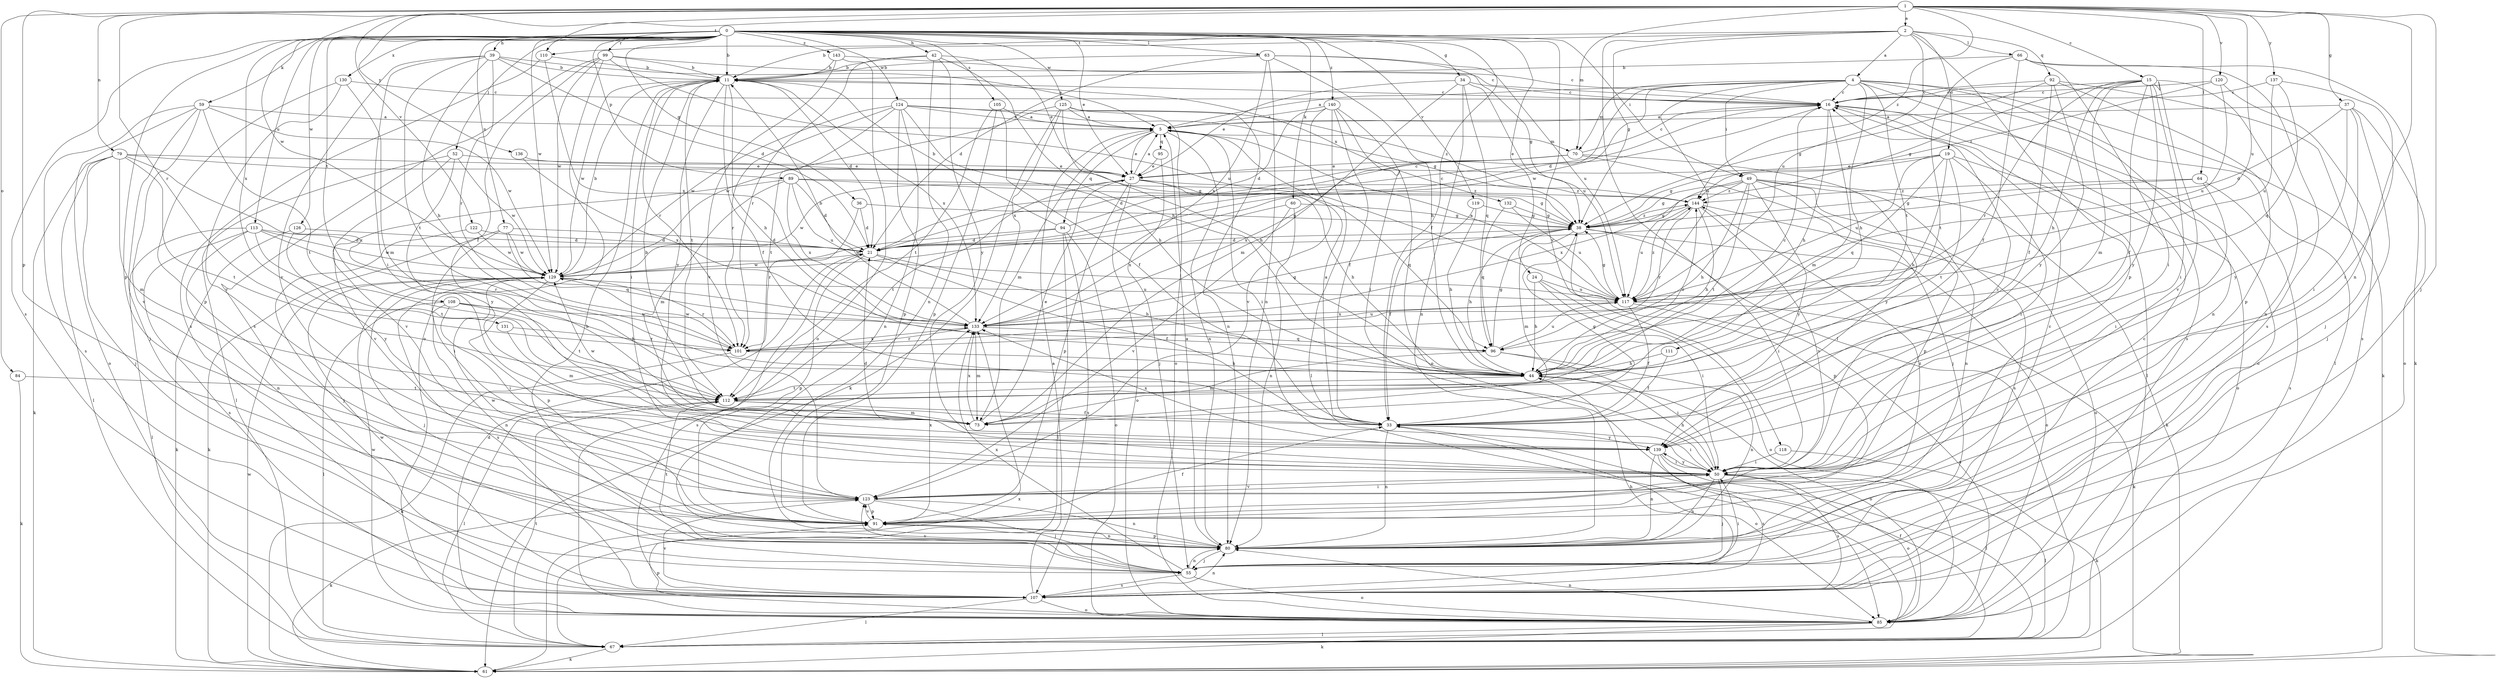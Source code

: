 strict digraph  {
0;
1;
2;
4;
5;
11;
15;
16;
19;
21;
24;
27;
33;
34;
36;
37;
38;
39;
42;
44;
49;
50;
52;
55;
59;
60;
61;
63;
64;
66;
67;
70;
73;
77;
79;
80;
84;
85;
89;
91;
92;
94;
95;
96;
99;
101;
105;
107;
108;
110;
111;
112;
113;
117;
118;
119;
120;
122;
123;
124;
125;
126;
129;
130;
131;
132;
133;
136;
137;
139;
140;
143;
144;
0 -> 11  [label=b];
0 -> 24  [label=e];
0 -> 27  [label=e];
0 -> 33  [label=f];
0 -> 34  [label=g];
0 -> 36  [label=g];
0 -> 39  [label=h];
0 -> 42  [label=h];
0 -> 49  [label=i];
0 -> 52  [label=j];
0 -> 59  [label=k];
0 -> 60  [label=k];
0 -> 63  [label=l];
0 -> 77  [label=n];
0 -> 89  [label=p];
0 -> 91  [label=p];
0 -> 99  [label=r];
0 -> 105  [label=s];
0 -> 107  [label=s];
0 -> 108  [label=t];
0 -> 113  [label=u];
0 -> 118  [label=v];
0 -> 119  [label=v];
0 -> 124  [label=w];
0 -> 125  [label=w];
0 -> 126  [label=w];
0 -> 129  [label=w];
0 -> 130  [label=x];
0 -> 131  [label=x];
0 -> 140  [label=z];
0 -> 143  [label=z];
1 -> 2  [label=a];
1 -> 15  [label=c];
1 -> 37  [label=g];
1 -> 55  [label=j];
1 -> 64  [label=l];
1 -> 70  [label=m];
1 -> 79  [label=n];
1 -> 80  [label=n];
1 -> 84  [label=o];
1 -> 91  [label=p];
1 -> 101  [label=r];
1 -> 110  [label=t];
1 -> 117  [label=u];
1 -> 120  [label=v];
1 -> 122  [label=v];
1 -> 129  [label=w];
1 -> 136  [label=y];
1 -> 137  [label=y];
1 -> 144  [label=z];
2 -> 4  [label=a];
2 -> 11  [label=b];
2 -> 19  [label=d];
2 -> 38  [label=g];
2 -> 66  [label=l];
2 -> 67  [label=l];
2 -> 91  [label=p];
2 -> 92  [label=q];
2 -> 110  [label=t];
2 -> 117  [label=u];
4 -> 5  [label=a];
4 -> 16  [label=c];
4 -> 21  [label=d];
4 -> 44  [label=h];
4 -> 49  [label=i];
4 -> 61  [label=k];
4 -> 67  [label=l];
4 -> 70  [label=m];
4 -> 80  [label=n];
4 -> 107  [label=s];
4 -> 111  [label=t];
4 -> 117  [label=u];
4 -> 129  [label=w];
5 -> 27  [label=e];
5 -> 50  [label=i];
5 -> 70  [label=m];
5 -> 73  [label=m];
5 -> 80  [label=n];
5 -> 94  [label=q];
5 -> 95  [label=q];
11 -> 16  [label=c];
11 -> 21  [label=d];
11 -> 33  [label=f];
11 -> 44  [label=h];
11 -> 50  [label=i];
11 -> 101  [label=r];
11 -> 112  [label=t];
11 -> 129  [label=w];
11 -> 132  [label=x];
11 -> 133  [label=x];
11 -> 139  [label=y];
15 -> 16  [label=c];
15 -> 33  [label=f];
15 -> 38  [label=g];
15 -> 44  [label=h];
15 -> 50  [label=i];
15 -> 73  [label=m];
15 -> 80  [label=n];
15 -> 101  [label=r];
15 -> 123  [label=v];
15 -> 139  [label=y];
16 -> 5  [label=a];
16 -> 44  [label=h];
16 -> 67  [label=l];
16 -> 73  [label=m];
16 -> 85  [label=o];
19 -> 27  [label=e];
19 -> 38  [label=g];
19 -> 44  [label=h];
19 -> 50  [label=i];
19 -> 85  [label=o];
19 -> 96  [label=q];
19 -> 112  [label=t];
19 -> 117  [label=u];
21 -> 16  [label=c];
21 -> 33  [label=f];
21 -> 44  [label=h];
21 -> 91  [label=p];
21 -> 107  [label=s];
21 -> 129  [label=w];
24 -> 44  [label=h];
24 -> 50  [label=i];
24 -> 85  [label=o];
24 -> 117  [label=u];
27 -> 5  [label=a];
27 -> 44  [label=h];
27 -> 85  [label=o];
27 -> 91  [label=p];
27 -> 96  [label=q];
27 -> 112  [label=t];
27 -> 129  [label=w];
27 -> 144  [label=z];
33 -> 5  [label=a];
33 -> 38  [label=g];
33 -> 50  [label=i];
33 -> 80  [label=n];
33 -> 85  [label=o];
33 -> 139  [label=y];
34 -> 16  [label=c];
34 -> 27  [label=e];
34 -> 73  [label=m];
34 -> 80  [label=n];
34 -> 96  [label=q];
34 -> 117  [label=u];
36 -> 21  [label=d];
36 -> 38  [label=g];
36 -> 101  [label=r];
37 -> 5  [label=a];
37 -> 21  [label=d];
37 -> 50  [label=i];
37 -> 55  [label=j];
37 -> 85  [label=o];
37 -> 139  [label=y];
38 -> 21  [label=d];
38 -> 44  [label=h];
38 -> 50  [label=i];
38 -> 73  [label=m];
38 -> 85  [label=o];
38 -> 91  [label=p];
38 -> 144  [label=z];
39 -> 5  [label=a];
39 -> 11  [label=b];
39 -> 21  [label=d];
39 -> 44  [label=h];
39 -> 50  [label=i];
39 -> 101  [label=r];
39 -> 112  [label=t];
39 -> 123  [label=v];
42 -> 11  [label=b];
42 -> 27  [label=e];
42 -> 44  [label=h];
42 -> 80  [label=n];
42 -> 101  [label=r];
42 -> 139  [label=y];
44 -> 16  [label=c];
44 -> 85  [label=o];
44 -> 112  [label=t];
44 -> 144  [label=z];
49 -> 38  [label=g];
49 -> 44  [label=h];
49 -> 61  [label=k];
49 -> 80  [label=n];
49 -> 91  [label=p];
49 -> 107  [label=s];
49 -> 112  [label=t];
49 -> 133  [label=x];
49 -> 139  [label=y];
49 -> 144  [label=z];
50 -> 16  [label=c];
50 -> 21  [label=d];
50 -> 44  [label=h];
50 -> 55  [label=j];
50 -> 67  [label=l];
50 -> 80  [label=n];
50 -> 85  [label=o];
50 -> 107  [label=s];
50 -> 123  [label=v];
50 -> 139  [label=y];
52 -> 27  [label=e];
52 -> 67  [label=l];
52 -> 123  [label=v];
52 -> 129  [label=w];
52 -> 139  [label=y];
55 -> 11  [label=b];
55 -> 16  [label=c];
55 -> 50  [label=i];
55 -> 80  [label=n];
55 -> 85  [label=o];
55 -> 107  [label=s];
55 -> 123  [label=v];
55 -> 133  [label=x];
59 -> 5  [label=a];
59 -> 55  [label=j];
59 -> 85  [label=o];
59 -> 107  [label=s];
59 -> 112  [label=t];
59 -> 123  [label=v];
59 -> 129  [label=w];
60 -> 38  [label=g];
60 -> 80  [label=n];
60 -> 123  [label=v];
60 -> 133  [label=x];
61 -> 129  [label=w];
61 -> 133  [label=x];
63 -> 11  [label=b];
63 -> 21  [label=d];
63 -> 38  [label=g];
63 -> 44  [label=h];
63 -> 80  [label=n];
63 -> 117  [label=u];
63 -> 133  [label=x];
64 -> 38  [label=g];
64 -> 50  [label=i];
64 -> 107  [label=s];
64 -> 144  [label=z];
66 -> 11  [label=b];
66 -> 33  [label=f];
66 -> 50  [label=i];
66 -> 61  [label=k];
66 -> 107  [label=s];
66 -> 112  [label=t];
67 -> 33  [label=f];
67 -> 61  [label=k];
67 -> 112  [label=t];
70 -> 16  [label=c];
70 -> 21  [label=d];
70 -> 27  [label=e];
70 -> 55  [label=j];
70 -> 133  [label=x];
70 -> 139  [label=y];
73 -> 11  [label=b];
73 -> 27  [label=e];
73 -> 129  [label=w];
73 -> 133  [label=x];
77 -> 21  [label=d];
77 -> 50  [label=i];
77 -> 61  [label=k];
77 -> 96  [label=q];
77 -> 129  [label=w];
79 -> 27  [label=e];
79 -> 38  [label=g];
79 -> 55  [label=j];
79 -> 61  [label=k];
79 -> 67  [label=l];
79 -> 73  [label=m];
79 -> 112  [label=t];
79 -> 133  [label=x];
80 -> 5  [label=a];
80 -> 16  [label=c];
80 -> 55  [label=j];
80 -> 91  [label=p];
80 -> 112  [label=t];
84 -> 61  [label=k];
84 -> 112  [label=t];
85 -> 21  [label=d];
85 -> 61  [label=k];
85 -> 67  [label=l];
85 -> 80  [label=n];
85 -> 91  [label=p];
85 -> 129  [label=w];
89 -> 21  [label=d];
89 -> 38  [label=g];
89 -> 73  [label=m];
89 -> 117  [label=u];
89 -> 123  [label=v];
89 -> 133  [label=x];
89 -> 144  [label=z];
91 -> 33  [label=f];
91 -> 80  [label=n];
91 -> 123  [label=v];
91 -> 129  [label=w];
91 -> 133  [label=x];
91 -> 144  [label=z];
92 -> 16  [label=c];
92 -> 33  [label=f];
92 -> 38  [label=g];
92 -> 55  [label=j];
92 -> 91  [label=p];
92 -> 139  [label=y];
94 -> 11  [label=b];
94 -> 16  [label=c];
94 -> 21  [label=d];
94 -> 67  [label=l];
94 -> 85  [label=o];
94 -> 107  [label=s];
94 -> 129  [label=w];
95 -> 27  [label=e];
95 -> 55  [label=j];
96 -> 38  [label=g];
96 -> 50  [label=i];
96 -> 73  [label=m];
96 -> 80  [label=n];
96 -> 117  [label=u];
99 -> 11  [label=b];
99 -> 16  [label=c];
99 -> 33  [label=f];
99 -> 85  [label=o];
99 -> 107  [label=s];
99 -> 117  [label=u];
99 -> 129  [label=w];
101 -> 44  [label=h];
101 -> 61  [label=k];
101 -> 129  [label=w];
101 -> 133  [label=x];
105 -> 5  [label=a];
105 -> 33  [label=f];
105 -> 91  [label=p];
105 -> 112  [label=t];
107 -> 5  [label=a];
107 -> 44  [label=h];
107 -> 67  [label=l];
107 -> 80  [label=n];
107 -> 85  [label=o];
107 -> 123  [label=v];
107 -> 129  [label=w];
108 -> 44  [label=h];
108 -> 50  [label=i];
108 -> 67  [label=l];
108 -> 80  [label=n];
108 -> 112  [label=t];
108 -> 133  [label=x];
110 -> 11  [label=b];
110 -> 107  [label=s];
110 -> 133  [label=x];
111 -> 33  [label=f];
111 -> 44  [label=h];
112 -> 33  [label=f];
112 -> 67  [label=l];
112 -> 73  [label=m];
113 -> 21  [label=d];
113 -> 67  [label=l];
113 -> 80  [label=n];
113 -> 101  [label=r];
113 -> 107  [label=s];
113 -> 112  [label=t];
113 -> 129  [label=w];
117 -> 5  [label=a];
117 -> 33  [label=f];
117 -> 38  [label=g];
117 -> 61  [label=k];
117 -> 85  [label=o];
117 -> 133  [label=x];
117 -> 144  [label=z];
118 -> 50  [label=i];
118 -> 61  [label=k];
119 -> 33  [label=f];
119 -> 38  [label=g];
119 -> 44  [label=h];
120 -> 16  [label=c];
120 -> 107  [label=s];
120 -> 117  [label=u];
120 -> 144  [label=z];
122 -> 21  [label=d];
122 -> 55  [label=j];
122 -> 129  [label=w];
123 -> 50  [label=i];
123 -> 55  [label=j];
123 -> 61  [label=k];
123 -> 80  [label=n];
123 -> 91  [label=p];
124 -> 5  [label=a];
124 -> 38  [label=g];
124 -> 44  [label=h];
124 -> 80  [label=n];
124 -> 91  [label=p];
124 -> 101  [label=r];
124 -> 112  [label=t];
124 -> 129  [label=w];
124 -> 144  [label=z];
125 -> 5  [label=a];
125 -> 44  [label=h];
125 -> 61  [label=k];
125 -> 80  [label=n];
125 -> 85  [label=o];
125 -> 129  [label=w];
125 -> 133  [label=x];
126 -> 21  [label=d];
126 -> 61  [label=k];
126 -> 139  [label=y];
129 -> 11  [label=b];
129 -> 55  [label=j];
129 -> 91  [label=p];
129 -> 101  [label=r];
129 -> 107  [label=s];
129 -> 117  [label=u];
130 -> 16  [label=c];
130 -> 73  [label=m];
130 -> 91  [label=p];
130 -> 123  [label=v];
131 -> 73  [label=m];
131 -> 101  [label=r];
132 -> 38  [label=g];
132 -> 96  [label=q];
132 -> 117  [label=u];
133 -> 11  [label=b];
133 -> 38  [label=g];
133 -> 73  [label=m];
133 -> 96  [label=q];
133 -> 101  [label=r];
133 -> 117  [label=u];
136 -> 27  [label=e];
136 -> 133  [label=x];
137 -> 16  [label=c];
137 -> 50  [label=i];
137 -> 96  [label=q];
137 -> 117  [label=u];
139 -> 50  [label=i];
139 -> 67  [label=l];
139 -> 80  [label=n];
139 -> 107  [label=s];
139 -> 133  [label=x];
140 -> 5  [label=a];
140 -> 21  [label=d];
140 -> 33  [label=f];
140 -> 50  [label=i];
140 -> 67  [label=l];
140 -> 85  [label=o];
140 -> 123  [label=v];
143 -> 11  [label=b];
143 -> 16  [label=c];
143 -> 85  [label=o];
143 -> 123  [label=v];
144 -> 38  [label=g];
144 -> 44  [label=h];
144 -> 85  [label=o];
144 -> 101  [label=r];
144 -> 117  [label=u];
144 -> 123  [label=v];
}
